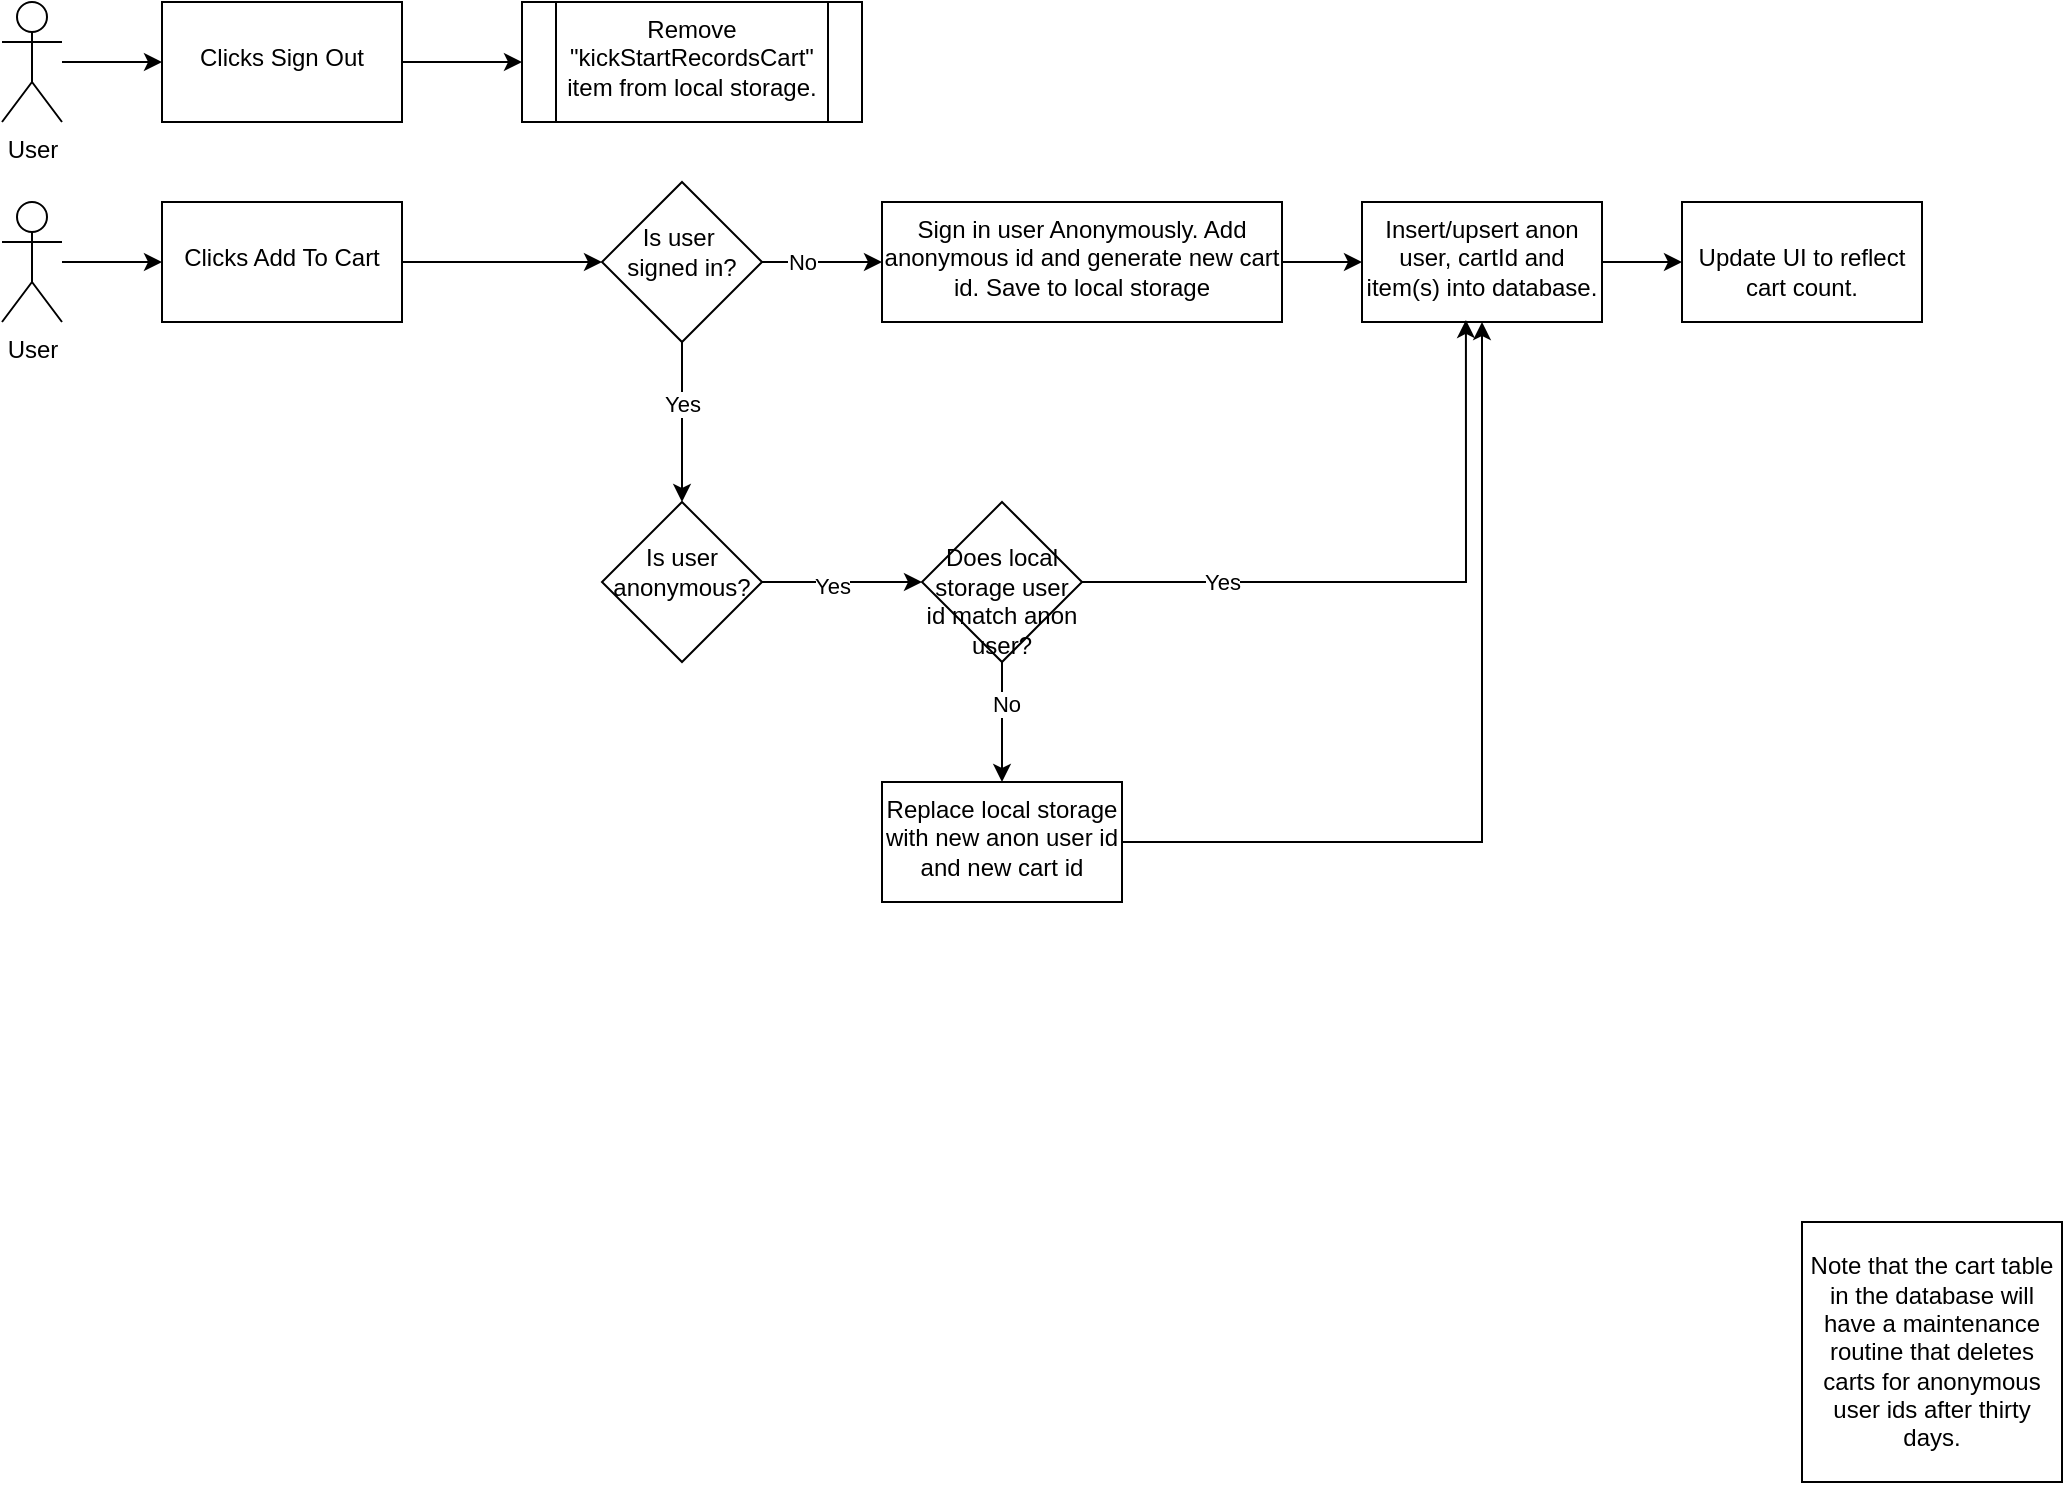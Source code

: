 <mxfile version="26.2.9">
  <diagram name="Page-1" id="9YGcP4kTieHBKAeo50qU">
    <mxGraphModel dx="1290" dy="1082" grid="1" gridSize="10" guides="1" tooltips="1" connect="1" arrows="1" fold="1" page="1" pageScale="1" pageWidth="1100" pageHeight="850" math="0" shadow="0">
      <root>
        <mxCell id="0" />
        <mxCell id="1" parent="0" />
        <mxCell id="FAYgEQ3GZWzxIfLMmF-X-9" value="" style="edgeStyle=orthogonalEdgeStyle;rounded=0;orthogonalLoop=1;jettySize=auto;html=1;" edge="1" parent="1" source="FAYgEQ3GZWzxIfLMmF-X-2" target="FAYgEQ3GZWzxIfLMmF-X-8">
          <mxGeometry relative="1" as="geometry" />
        </mxCell>
        <mxCell id="FAYgEQ3GZWzxIfLMmF-X-2" value="User" style="shape=umlActor;verticalLabelPosition=bottom;verticalAlign=top;html=1;outlineConnect=0;" vertex="1" parent="1">
          <mxGeometry x="40" y="40" width="30" height="60" as="geometry" />
        </mxCell>
        <mxCell id="FAYgEQ3GZWzxIfLMmF-X-11" value="" style="edgeStyle=orthogonalEdgeStyle;rounded=0;orthogonalLoop=1;jettySize=auto;html=1;" edge="1" parent="1" source="FAYgEQ3GZWzxIfLMmF-X-8" target="FAYgEQ3GZWzxIfLMmF-X-10">
          <mxGeometry relative="1" as="geometry" />
        </mxCell>
        <mxCell id="FAYgEQ3GZWzxIfLMmF-X-8" value="&lt;div&gt;&lt;br&gt;&lt;/div&gt;&lt;div&gt;Clicks Sign Out&lt;/div&gt;" style="whiteSpace=wrap;html=1;verticalAlign=top;" vertex="1" parent="1">
          <mxGeometry x="120" y="40" width="120" height="60" as="geometry" />
        </mxCell>
        <mxCell id="FAYgEQ3GZWzxIfLMmF-X-10" value="&lt;div&gt;Remove &quot;kickStartRecordsCart&quot; item from local storage.&lt;br&gt;&lt;/div&gt;" style="shape=process;whiteSpace=wrap;html=1;backgroundOutline=1;verticalAlign=top;" vertex="1" parent="1">
          <mxGeometry x="300" y="40" width="170" height="60" as="geometry" />
        </mxCell>
        <mxCell id="FAYgEQ3GZWzxIfLMmF-X-12" value="" style="edgeStyle=orthogonalEdgeStyle;rounded=0;orthogonalLoop=1;jettySize=auto;html=1;" edge="1" parent="1" source="FAYgEQ3GZWzxIfLMmF-X-13" target="FAYgEQ3GZWzxIfLMmF-X-15">
          <mxGeometry relative="1" as="geometry" />
        </mxCell>
        <mxCell id="FAYgEQ3GZWzxIfLMmF-X-13" value="User" style="shape=umlActor;verticalLabelPosition=bottom;verticalAlign=top;html=1;outlineConnect=0;" vertex="1" parent="1">
          <mxGeometry x="40" y="140" width="30" height="60" as="geometry" />
        </mxCell>
        <mxCell id="FAYgEQ3GZWzxIfLMmF-X-18" value="" style="edgeStyle=orthogonalEdgeStyle;rounded=0;orthogonalLoop=1;jettySize=auto;html=1;" edge="1" parent="1" source="FAYgEQ3GZWzxIfLMmF-X-15" target="FAYgEQ3GZWzxIfLMmF-X-17">
          <mxGeometry relative="1" as="geometry" />
        </mxCell>
        <mxCell id="FAYgEQ3GZWzxIfLMmF-X-15" value="&lt;div&gt;&lt;br&gt;&lt;/div&gt;&lt;div&gt;Clicks Add To Cart&lt;br&gt;&lt;/div&gt;" style="whiteSpace=wrap;html=1;verticalAlign=top;" vertex="1" parent="1">
          <mxGeometry x="120" y="140" width="120" height="60" as="geometry" />
        </mxCell>
        <mxCell id="FAYgEQ3GZWzxIfLMmF-X-20" value="" style="edgeStyle=orthogonalEdgeStyle;rounded=0;orthogonalLoop=1;jettySize=auto;html=1;" edge="1" parent="1" source="FAYgEQ3GZWzxIfLMmF-X-17" target="FAYgEQ3GZWzxIfLMmF-X-19">
          <mxGeometry relative="1" as="geometry" />
        </mxCell>
        <mxCell id="FAYgEQ3GZWzxIfLMmF-X-21" value="No" style="edgeLabel;html=1;align=center;verticalAlign=middle;resizable=0;points=[];" vertex="1" connectable="0" parent="FAYgEQ3GZWzxIfLMmF-X-20">
          <mxGeometry x="0.233" relative="1" as="geometry">
            <mxPoint x="-17" as="offset" />
          </mxGeometry>
        </mxCell>
        <mxCell id="FAYgEQ3GZWzxIfLMmF-X-26" value="" style="edgeStyle=orthogonalEdgeStyle;rounded=0;orthogonalLoop=1;jettySize=auto;html=1;" edge="1" parent="1" source="FAYgEQ3GZWzxIfLMmF-X-17" target="FAYgEQ3GZWzxIfLMmF-X-25">
          <mxGeometry relative="1" as="geometry" />
        </mxCell>
        <mxCell id="FAYgEQ3GZWzxIfLMmF-X-30" value="Yes" style="edgeLabel;html=1;align=center;verticalAlign=middle;resizable=0;points=[];" vertex="1" connectable="0" parent="FAYgEQ3GZWzxIfLMmF-X-26">
          <mxGeometry x="-0.225" relative="1" as="geometry">
            <mxPoint as="offset" />
          </mxGeometry>
        </mxCell>
        <mxCell id="FAYgEQ3GZWzxIfLMmF-X-17" value="&lt;div&gt;&lt;br&gt;&lt;/div&gt;&lt;div&gt;Is user&amp;nbsp;&lt;br&gt;&lt;/div&gt;&lt;div&gt;signed in?&lt;br&gt;&lt;/div&gt;" style="rhombus;whiteSpace=wrap;html=1;verticalAlign=top;" vertex="1" parent="1">
          <mxGeometry x="340" y="130" width="80" height="80" as="geometry" />
        </mxCell>
        <mxCell id="FAYgEQ3GZWzxIfLMmF-X-33" value="" style="edgeStyle=orthogonalEdgeStyle;rounded=0;orthogonalLoop=1;jettySize=auto;html=1;" edge="1" parent="1" source="FAYgEQ3GZWzxIfLMmF-X-19" target="FAYgEQ3GZWzxIfLMmF-X-32">
          <mxGeometry relative="1" as="geometry" />
        </mxCell>
        <mxCell id="FAYgEQ3GZWzxIfLMmF-X-19" value="Sign in user Anonymously. Add anonymous id and generate new cart id. Save to local storage" style="whiteSpace=wrap;html=1;verticalAlign=top;" vertex="1" parent="1">
          <mxGeometry x="480" y="140" width="200" height="60" as="geometry" />
        </mxCell>
        <mxCell id="FAYgEQ3GZWzxIfLMmF-X-47" value="" style="edgeStyle=orthogonalEdgeStyle;rounded=0;orthogonalLoop=1;jettySize=auto;html=1;" edge="1" parent="1" source="FAYgEQ3GZWzxIfLMmF-X-25" target="FAYgEQ3GZWzxIfLMmF-X-46">
          <mxGeometry relative="1" as="geometry" />
        </mxCell>
        <mxCell id="FAYgEQ3GZWzxIfLMmF-X-50" value="Yes" style="edgeLabel;html=1;align=center;verticalAlign=middle;resizable=0;points=[];" vertex="1" connectable="0" parent="FAYgEQ3GZWzxIfLMmF-X-47">
          <mxGeometry x="-0.125" y="-2" relative="1" as="geometry">
            <mxPoint as="offset" />
          </mxGeometry>
        </mxCell>
        <mxCell id="FAYgEQ3GZWzxIfLMmF-X-25" value="&lt;div&gt;&lt;br&gt;&lt;/div&gt;&lt;div&gt;Is user anonymous?&lt;/div&gt;" style="rhombus;whiteSpace=wrap;html=1;verticalAlign=top;" vertex="1" parent="1">
          <mxGeometry x="340" y="290" width="80" height="80" as="geometry" />
        </mxCell>
        <mxCell id="FAYgEQ3GZWzxIfLMmF-X-35" value="" style="edgeStyle=orthogonalEdgeStyle;rounded=0;orthogonalLoop=1;jettySize=auto;html=1;" edge="1" parent="1" source="FAYgEQ3GZWzxIfLMmF-X-32" target="FAYgEQ3GZWzxIfLMmF-X-34">
          <mxGeometry relative="1" as="geometry" />
        </mxCell>
        <mxCell id="FAYgEQ3GZWzxIfLMmF-X-32" value="Insert/upsert anon user, cartId and item(s) into database." style="whiteSpace=wrap;html=1;verticalAlign=top;" vertex="1" parent="1">
          <mxGeometry x="720" y="140" width="120" height="60" as="geometry" />
        </mxCell>
        <mxCell id="FAYgEQ3GZWzxIfLMmF-X-34" value="&lt;div&gt;&lt;br&gt;&lt;/div&gt;Update UI to reflect cart count." style="whiteSpace=wrap;html=1;verticalAlign=top;" vertex="1" parent="1">
          <mxGeometry x="880" y="140" width="120" height="60" as="geometry" />
        </mxCell>
        <mxCell id="FAYgEQ3GZWzxIfLMmF-X-48" style="edgeStyle=orthogonalEdgeStyle;rounded=0;orthogonalLoop=1;jettySize=auto;html=1;entryX=0.433;entryY=0.983;entryDx=0;entryDy=0;entryPerimeter=0;" edge="1" parent="1" source="FAYgEQ3GZWzxIfLMmF-X-46" target="FAYgEQ3GZWzxIfLMmF-X-32">
          <mxGeometry relative="1" as="geometry">
            <mxPoint x="670" y="330" as="targetPoint" />
          </mxGeometry>
        </mxCell>
        <mxCell id="FAYgEQ3GZWzxIfLMmF-X-49" value="Yes" style="edgeLabel;html=1;align=center;verticalAlign=middle;resizable=0;points=[];" vertex="1" connectable="0" parent="FAYgEQ3GZWzxIfLMmF-X-48">
          <mxGeometry x="-0.028" y="-1" relative="1" as="geometry">
            <mxPoint x="-87" y="-1" as="offset" />
          </mxGeometry>
        </mxCell>
        <mxCell id="FAYgEQ3GZWzxIfLMmF-X-54" value="" style="edgeStyle=orthogonalEdgeStyle;rounded=0;orthogonalLoop=1;jettySize=auto;html=1;" edge="1" parent="1" source="FAYgEQ3GZWzxIfLMmF-X-46" target="FAYgEQ3GZWzxIfLMmF-X-53">
          <mxGeometry relative="1" as="geometry" />
        </mxCell>
        <mxCell id="FAYgEQ3GZWzxIfLMmF-X-55" value="No" style="edgeLabel;html=1;align=center;verticalAlign=middle;resizable=0;points=[];" vertex="1" connectable="0" parent="FAYgEQ3GZWzxIfLMmF-X-54">
          <mxGeometry x="-0.309" y="2" relative="1" as="geometry">
            <mxPoint as="offset" />
          </mxGeometry>
        </mxCell>
        <mxCell id="FAYgEQ3GZWzxIfLMmF-X-46" value="&lt;div&gt;&lt;br&gt;&lt;/div&gt;Does local storage user id match anon user?" style="rhombus;whiteSpace=wrap;html=1;verticalAlign=top;" vertex="1" parent="1">
          <mxGeometry x="500" y="290" width="80" height="80" as="geometry" />
        </mxCell>
        <mxCell id="FAYgEQ3GZWzxIfLMmF-X-57" style="edgeStyle=orthogonalEdgeStyle;rounded=0;orthogonalLoop=1;jettySize=auto;html=1;entryX=0.5;entryY=1;entryDx=0;entryDy=0;" edge="1" parent="1" source="FAYgEQ3GZWzxIfLMmF-X-53" target="FAYgEQ3GZWzxIfLMmF-X-32">
          <mxGeometry relative="1" as="geometry" />
        </mxCell>
        <mxCell id="FAYgEQ3GZWzxIfLMmF-X-53" value="Replace local storage with new anon user id and new cart id" style="whiteSpace=wrap;html=1;verticalAlign=top;" vertex="1" parent="1">
          <mxGeometry x="480" y="430" width="120" height="60" as="geometry" />
        </mxCell>
        <mxCell id="FAYgEQ3GZWzxIfLMmF-X-58" value="Note that the cart table in the database will have a maintenance routine that deletes carts for anonymous user ids after thirty days." style="whiteSpace=wrap;html=1;aspect=fixed;" vertex="1" parent="1">
          <mxGeometry x="940" y="650" width="130" height="130" as="geometry" />
        </mxCell>
      </root>
    </mxGraphModel>
  </diagram>
</mxfile>
